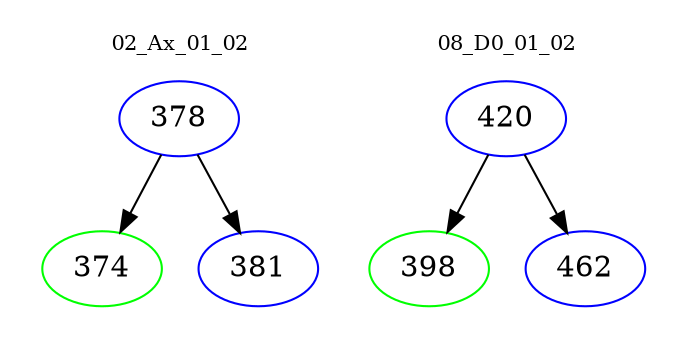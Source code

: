 digraph{
subgraph cluster_0 {
color = white
label = "02_Ax_01_02";
fontsize=10;
T0_378 [label="378", color="blue"]
T0_378 -> T0_374 [color="black"]
T0_374 [label="374", color="green"]
T0_378 -> T0_381 [color="black"]
T0_381 [label="381", color="blue"]
}
subgraph cluster_1 {
color = white
label = "08_D0_01_02";
fontsize=10;
T1_420 [label="420", color="blue"]
T1_420 -> T1_398 [color="black"]
T1_398 [label="398", color="green"]
T1_420 -> T1_462 [color="black"]
T1_462 [label="462", color="blue"]
}
}
